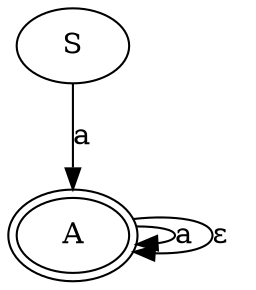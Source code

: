 digraph rgfsa {
  /* Circles-and-arrows diagram of FSA from right-regular grammar. 
     Generated by rg-to-dot.xsl.
     Input:file:/Users/cmsmcq/2021/gingersnap/toys/g112.ixml.xml
     Generated:2021-01-17T11:36:17.618857-07:00 */

S [label="S"]
A [label="A" peripheries=2]
S -> A [label="a"];
A -> A [label="a"];
A -> A [label="ε"];
}
